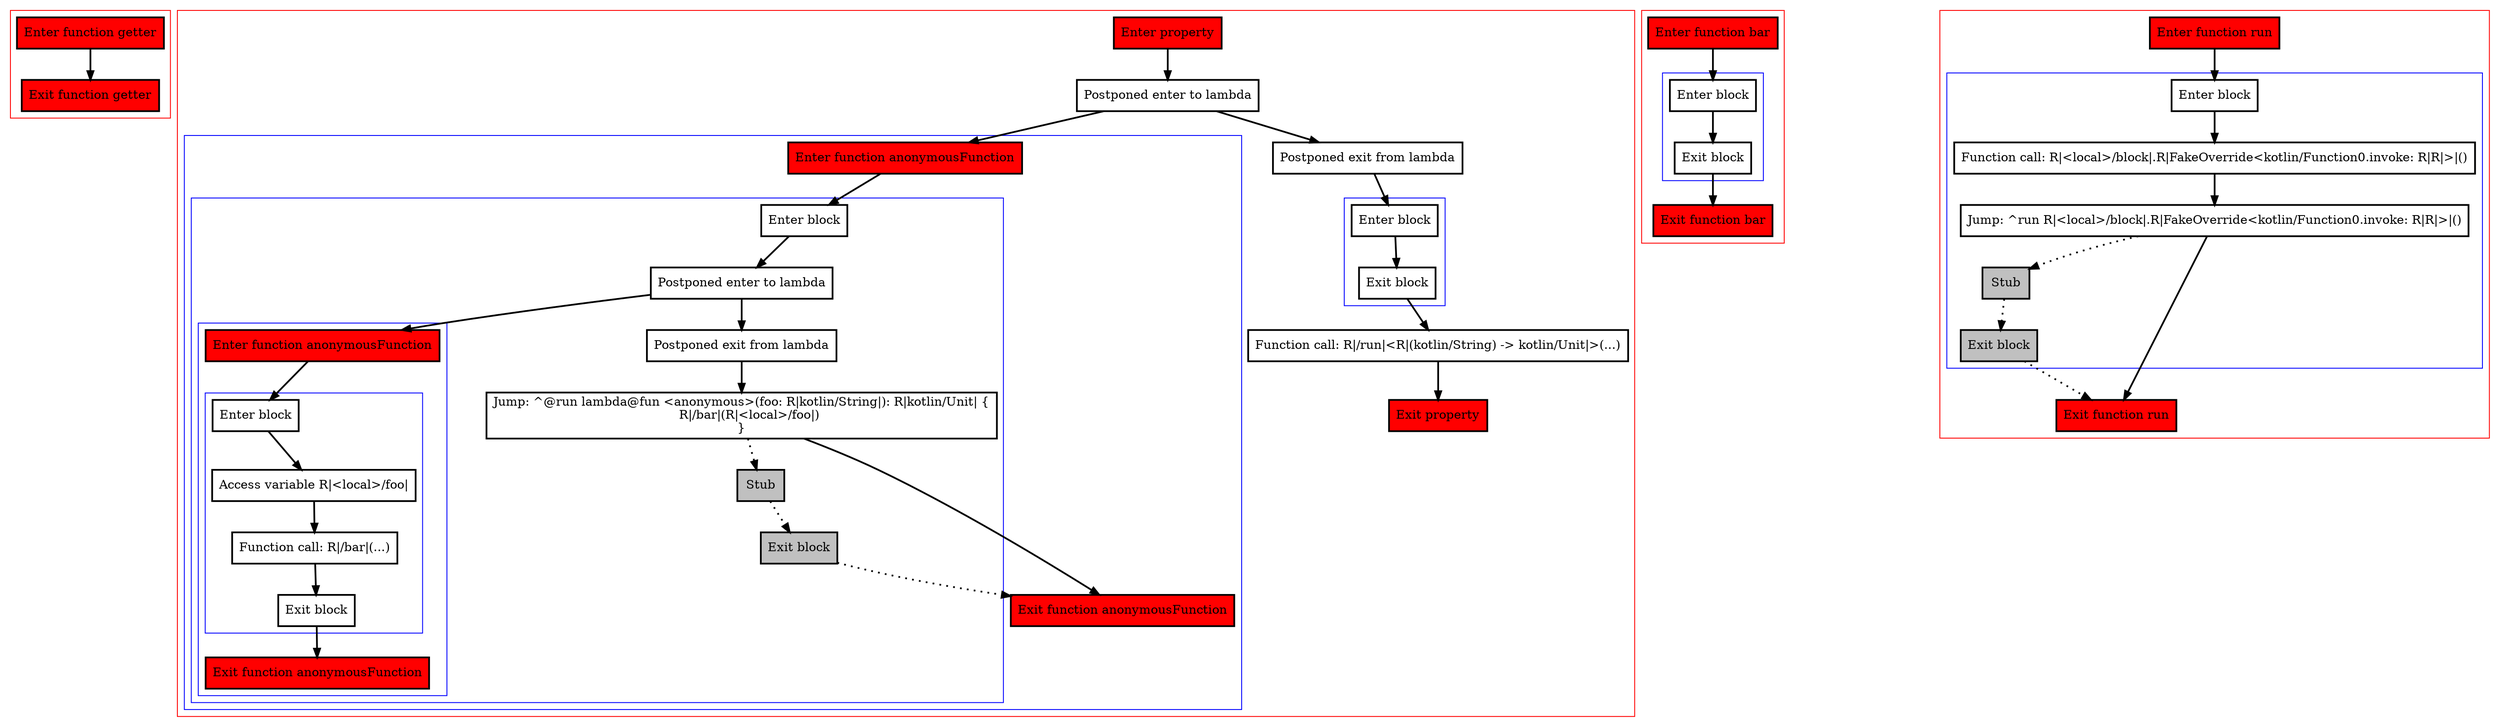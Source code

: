digraph lambdaAsReturnOfLambda_kt {
    graph [nodesep=3]
    node [shape=box penwidth=2]
    edge [penwidth=2]

    subgraph cluster_0 {
        color=red
        14 [label="Enter function getter" style="filled" fillcolor=red];
        15 [label="Exit function getter" style="filled" fillcolor=red];
    }
    14 -> {15};

    subgraph cluster_1 {
        color=red
        16 [label="Enter property" style="filled" fillcolor=red];
        17 [label="Postponed enter to lambda"];
        subgraph cluster_2 {
            color=blue
            0 [label="Enter function anonymousFunction" style="filled" fillcolor=red];
            subgraph cluster_3 {
                color=blue
                1 [label="Enter block"];
                2 [label="Postponed enter to lambda"];
                subgraph cluster_4 {
                    color=blue
                    8 [label="Enter function anonymousFunction" style="filled" fillcolor=red];
                    subgraph cluster_5 {
                        color=blue
                        9 [label="Enter block"];
                        10 [label="Access variable R|<local>/foo|"];
                        11 [label="Function call: R|/bar|(...)"];
                        12 [label="Exit block"];
                    }
                    13 [label="Exit function anonymousFunction" style="filled" fillcolor=red];
                }
                3 [label="Postponed exit from lambda"];
                4 [label="Jump: ^@run lambda@fun <anonymous>(foo: R|kotlin/String|): R|kotlin/Unit| {
    R|/bar|(R|<local>/foo|)
}
"];
                5 [label="Stub" style="filled" fillcolor=gray];
                6 [label="Exit block" style="filled" fillcolor=gray];
            }
            7 [label="Exit function anonymousFunction" style="filled" fillcolor=red];
        }
        18 [label="Postponed exit from lambda"];
        subgraph cluster_6 {
            color=blue
            19 [label="Enter block"];
            20 [label="Exit block"];
        }
        21 [label="Function call: R|/run|<R|(kotlin/String) -> kotlin/Unit|>(...)"];
        22 [label="Exit property" style="filled" fillcolor=red];
    }
    16 -> {17};
    17 -> {18 0};
    18 -> {19};
    19 -> {20};
    20 -> {21};
    21 -> {22};
    0 -> {1};
    1 -> {2};
    2 -> {3 8};
    3 -> {4};
    4 -> {7};
    4 -> {5} [style=dotted];
    5 -> {6} [style=dotted];
    6 -> {7} [style=dotted];
    8 -> {9};
    9 -> {10};
    10 -> {11};
    11 -> {12};
    12 -> {13};

    subgraph cluster_7 {
        color=red
        23 [label="Enter function bar" style="filled" fillcolor=red];
        subgraph cluster_8 {
            color=blue
            24 [label="Enter block"];
            25 [label="Exit block"];
        }
        26 [label="Exit function bar" style="filled" fillcolor=red];
    }
    23 -> {24};
    24 -> {25};
    25 -> {26};

    subgraph cluster_9 {
        color=red
        27 [label="Enter function run" style="filled" fillcolor=red];
        subgraph cluster_10 {
            color=blue
            28 [label="Enter block"];
            29 [label="Function call: R|<local>/block|.R|FakeOverride<kotlin/Function0.invoke: R|R|>|()"];
            30 [label="Jump: ^run R|<local>/block|.R|FakeOverride<kotlin/Function0.invoke: R|R|>|()"];
            31 [label="Stub" style="filled" fillcolor=gray];
            32 [label="Exit block" style="filled" fillcolor=gray];
        }
        33 [label="Exit function run" style="filled" fillcolor=red];
    }
    27 -> {28};
    28 -> {29};
    29 -> {30};
    30 -> {33};
    30 -> {31} [style=dotted];
    31 -> {32} [style=dotted];
    32 -> {33} [style=dotted];

}
